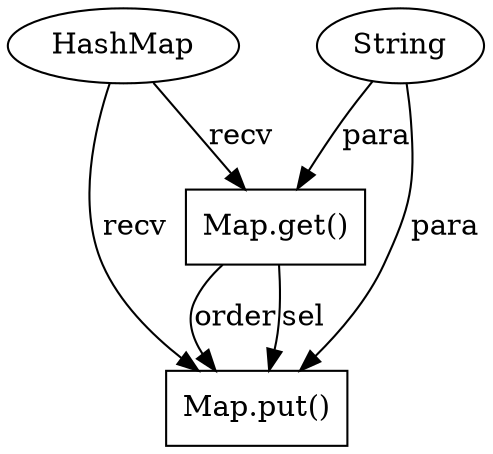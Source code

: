 digraph "5504" {
1 [label="Map.put()" shape=box]
2 [label="HashMap" shape=ellipse]
3 [label="Map.get()" shape=box]
4 [label="String" shape=ellipse]
2 -> 3 [label="recv"];
2 -> 1 [label="recv"];
3 -> 1 [label="order"];
3 -> 1 [label="sel"];
4 -> 1 [label="para"];
4 -> 3 [label="para"];
}